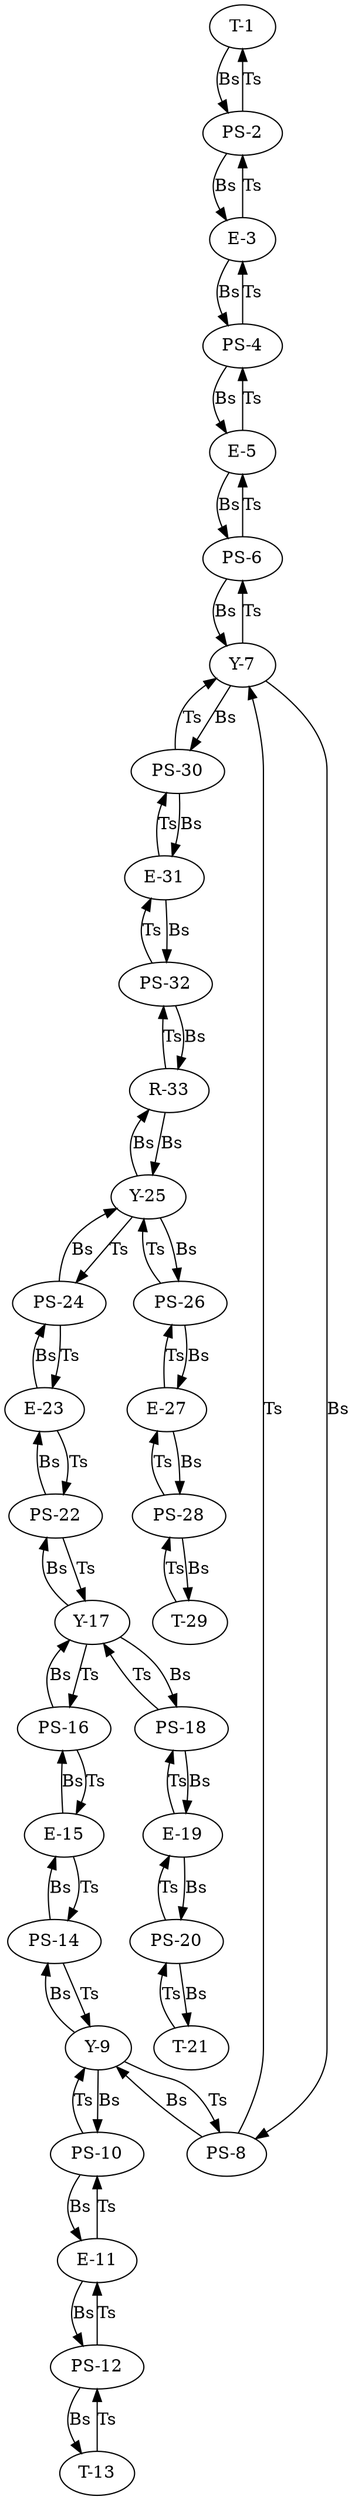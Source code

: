 digraph graphname {
"71eec0eb-965f-48a6-9f2c-63be21439a90" [label="T-1"]
"0995f905-4112-4067-a850-70b985a94e03" [label="E-3"]
"a154b8c7-d7c2-4db5-9255-e18850686a3a" [label="E-5"]
"221e73fe-f8d6-4393-8c32-0b45990256f8" [label="Y-7"]
"58a1c2b1-d90b-420e-9140-04f91b735ad2" [label="Y-9"]
"6e4c7cb1-9b6d-4f17-803b-e5efadb0335e" [label="E-11"]
"8eba1f47-3409-40de-823b-d0cb837268d1" [label="T-13"]
"1d2bbcb3-b73f-4472-bd23-1309c0bfcf73" [label="E-15"]
"ad031704-c43a-4f82-9363-0639d502c624" [label="Y-17"]
"a9df52d7-8a8c-4b95-9fd9-a5da127e769b" [label="E-19"]
"c873dc92-5490-44f7-a6b9-f8c443dd6840" [label="T-21"]
"86e27479-978d-46bb-b961-da8a46e90342" [label="E-23"]
"08b6b05d-07b2-4d40-b58f-42b9e4a1546f" [label="Y-25"]
"f141149a-dfae-4368-91d1-3ad5eafa358a" [label="E-27"]
"cf5b3eb4-293b-4161-b017-a3b4515ac17b" [label="T-29"]
"f408b2e4-cef1-41bc-9b9d-bb078c99fe10" [label="E-31"]
"892c7078-7779-46dc-8334-c38566b71733" [label="R-33"]
"6df949f8-9f40-4a04-bb2a-703d221d7e39" [label="PS-2"]
"5816a38a-e6c8-437b-8fa0-8ed891f43509" [label="PS-4"]
"8590f2ec-973a-457c-90cd-e4eeeb593405" [label="PS-6"]
"54987589-4186-488f-8511-656b95973293" [label="PS-8"]
"cd373956-5ecb-4bc5-b951-30a03a8725fb" [label="PS-30"]
"de6b10aa-314d-406c-a959-6d58562c6888" [label="PS-14"]
"c8b3536d-2140-4be7-8268-dfd804229455" [label="PS-10"]
"b01c9f27-952f-4629-8389-6d1335304cc3" [label="PS-12"]
"83cc3623-862c-4f51-8bab-cd12c491a6f3" [label="PS-16"]
"7cbf90ff-3c03-4371-87b4-9c6b8ca5a252" [label="PS-22"]
"c4345663-8b47-4590-acb9-dfe32671d5ce" [label="PS-18"]
"10cf8fd8-1e15-4d14-b3b6-5fdfe0709bee" [label="PS-20"]
"f307a036-d6db-47b0-bbc6-45caffea8ddb" [label="PS-24"]
"86477955-9c9c-4b4f-ad12-45da29a12036" [label="PS-26"]
"dd7bb029-8840-4d77-912a-3f4f4e3b189e" [label="PS-28"]
"51f3a500-24e8-417e-8de6-069e674758e5" [label="PS-32"]
"71eec0eb-965f-48a6-9f2c-63be21439a90" -> "6df949f8-9f40-4a04-bb2a-703d221d7e39" [label="Bs"]
"0995f905-4112-4067-a850-70b985a94e03" -> "6df949f8-9f40-4a04-bb2a-703d221d7e39" [label="Ts"]
"0995f905-4112-4067-a850-70b985a94e03" -> "5816a38a-e6c8-437b-8fa0-8ed891f43509" [label="Bs"]
"a154b8c7-d7c2-4db5-9255-e18850686a3a" -> "5816a38a-e6c8-437b-8fa0-8ed891f43509" [label="Ts"]
"a154b8c7-d7c2-4db5-9255-e18850686a3a" -> "8590f2ec-973a-457c-90cd-e4eeeb593405" [label="Bs"]
"221e73fe-f8d6-4393-8c32-0b45990256f8" -> "8590f2ec-973a-457c-90cd-e4eeeb593405" [label="Ts"]
"221e73fe-f8d6-4393-8c32-0b45990256f8" -> "54987589-4186-488f-8511-656b95973293" [label="Bs"]
"221e73fe-f8d6-4393-8c32-0b45990256f8" -> "cd373956-5ecb-4bc5-b951-30a03a8725fb" [label="Bs"]
"58a1c2b1-d90b-420e-9140-04f91b735ad2" -> "54987589-4186-488f-8511-656b95973293" [label="Ts"]
"58a1c2b1-d90b-420e-9140-04f91b735ad2" -> "de6b10aa-314d-406c-a959-6d58562c6888" [label="Bs"]
"58a1c2b1-d90b-420e-9140-04f91b735ad2" -> "c8b3536d-2140-4be7-8268-dfd804229455" [label="Bs"]
"6e4c7cb1-9b6d-4f17-803b-e5efadb0335e" -> "c8b3536d-2140-4be7-8268-dfd804229455" [label="Ts"]
"6e4c7cb1-9b6d-4f17-803b-e5efadb0335e" -> "b01c9f27-952f-4629-8389-6d1335304cc3" [label="Bs"]
"8eba1f47-3409-40de-823b-d0cb837268d1" -> "b01c9f27-952f-4629-8389-6d1335304cc3" [label="Ts"]
"1d2bbcb3-b73f-4472-bd23-1309c0bfcf73" -> "de6b10aa-314d-406c-a959-6d58562c6888" [label="Ts"]
"1d2bbcb3-b73f-4472-bd23-1309c0bfcf73" -> "83cc3623-862c-4f51-8bab-cd12c491a6f3" [label="Bs"]
"ad031704-c43a-4f82-9363-0639d502c624" -> "83cc3623-862c-4f51-8bab-cd12c491a6f3" [label="Ts"]
"ad031704-c43a-4f82-9363-0639d502c624" -> "7cbf90ff-3c03-4371-87b4-9c6b8ca5a252" [label="Bs"]
"ad031704-c43a-4f82-9363-0639d502c624" -> "c4345663-8b47-4590-acb9-dfe32671d5ce" [label="Bs"]
"a9df52d7-8a8c-4b95-9fd9-a5da127e769b" -> "c4345663-8b47-4590-acb9-dfe32671d5ce" [label="Ts"]
"a9df52d7-8a8c-4b95-9fd9-a5da127e769b" -> "10cf8fd8-1e15-4d14-b3b6-5fdfe0709bee" [label="Bs"]
"c873dc92-5490-44f7-a6b9-f8c443dd6840" -> "10cf8fd8-1e15-4d14-b3b6-5fdfe0709bee" [label="Ts"]
"86e27479-978d-46bb-b961-da8a46e90342" -> "7cbf90ff-3c03-4371-87b4-9c6b8ca5a252" [label="Ts"]
"86e27479-978d-46bb-b961-da8a46e90342" -> "f307a036-d6db-47b0-bbc6-45caffea8ddb" [label="Bs"]
"08b6b05d-07b2-4d40-b58f-42b9e4a1546f" -> "f307a036-d6db-47b0-bbc6-45caffea8ddb" [label="Ts"]
"08b6b05d-07b2-4d40-b58f-42b9e4a1546f" -> "86477955-9c9c-4b4f-ad12-45da29a12036" [label="Bs"]
"08b6b05d-07b2-4d40-b58f-42b9e4a1546f" -> "892c7078-7779-46dc-8334-c38566b71733" [label="Bs"]
"f141149a-dfae-4368-91d1-3ad5eafa358a" -> "86477955-9c9c-4b4f-ad12-45da29a12036" [label="Ts"]
"f141149a-dfae-4368-91d1-3ad5eafa358a" -> "dd7bb029-8840-4d77-912a-3f4f4e3b189e" [label="Bs"]
"cf5b3eb4-293b-4161-b017-a3b4515ac17b" -> "dd7bb029-8840-4d77-912a-3f4f4e3b189e" [label="Ts"]
"f408b2e4-cef1-41bc-9b9d-bb078c99fe10" -> "cd373956-5ecb-4bc5-b951-30a03a8725fb" [label="Ts"]
"f408b2e4-cef1-41bc-9b9d-bb078c99fe10" -> "51f3a500-24e8-417e-8de6-069e674758e5" [label="Bs"]
"892c7078-7779-46dc-8334-c38566b71733" -> "51f3a500-24e8-417e-8de6-069e674758e5" [label="Ts"]
"892c7078-7779-46dc-8334-c38566b71733" -> "08b6b05d-07b2-4d40-b58f-42b9e4a1546f" [label="Bs"]
"6df949f8-9f40-4a04-bb2a-703d221d7e39" -> "71eec0eb-965f-48a6-9f2c-63be21439a90" [label="Ts"]
"6df949f8-9f40-4a04-bb2a-703d221d7e39" -> "0995f905-4112-4067-a850-70b985a94e03" [label="Bs"]
"5816a38a-e6c8-437b-8fa0-8ed891f43509" -> "0995f905-4112-4067-a850-70b985a94e03" [label="Ts"]
"5816a38a-e6c8-437b-8fa0-8ed891f43509" -> "a154b8c7-d7c2-4db5-9255-e18850686a3a" [label="Bs"]
"8590f2ec-973a-457c-90cd-e4eeeb593405" -> "a154b8c7-d7c2-4db5-9255-e18850686a3a" [label="Ts"]
"8590f2ec-973a-457c-90cd-e4eeeb593405" -> "221e73fe-f8d6-4393-8c32-0b45990256f8" [label="Bs"]
"54987589-4186-488f-8511-656b95973293" -> "221e73fe-f8d6-4393-8c32-0b45990256f8" [label="Ts"]
"54987589-4186-488f-8511-656b95973293" -> "58a1c2b1-d90b-420e-9140-04f91b735ad2" [label="Bs"]
"cd373956-5ecb-4bc5-b951-30a03a8725fb" -> "221e73fe-f8d6-4393-8c32-0b45990256f8" [label="Ts"]
"cd373956-5ecb-4bc5-b951-30a03a8725fb" -> "f408b2e4-cef1-41bc-9b9d-bb078c99fe10" [label="Bs"]
"de6b10aa-314d-406c-a959-6d58562c6888" -> "58a1c2b1-d90b-420e-9140-04f91b735ad2" [label="Ts"]
"de6b10aa-314d-406c-a959-6d58562c6888" -> "1d2bbcb3-b73f-4472-bd23-1309c0bfcf73" [label="Bs"]
"c8b3536d-2140-4be7-8268-dfd804229455" -> "58a1c2b1-d90b-420e-9140-04f91b735ad2" [label="Ts"]
"c8b3536d-2140-4be7-8268-dfd804229455" -> "6e4c7cb1-9b6d-4f17-803b-e5efadb0335e" [label="Bs"]
"b01c9f27-952f-4629-8389-6d1335304cc3" -> "6e4c7cb1-9b6d-4f17-803b-e5efadb0335e" [label="Ts"]
"b01c9f27-952f-4629-8389-6d1335304cc3" -> "8eba1f47-3409-40de-823b-d0cb837268d1" [label="Bs"]
"83cc3623-862c-4f51-8bab-cd12c491a6f3" -> "1d2bbcb3-b73f-4472-bd23-1309c0bfcf73" [label="Ts"]
"83cc3623-862c-4f51-8bab-cd12c491a6f3" -> "ad031704-c43a-4f82-9363-0639d502c624" [label="Bs"]
"7cbf90ff-3c03-4371-87b4-9c6b8ca5a252" -> "ad031704-c43a-4f82-9363-0639d502c624" [label="Ts"]
"7cbf90ff-3c03-4371-87b4-9c6b8ca5a252" -> "86e27479-978d-46bb-b961-da8a46e90342" [label="Bs"]
"c4345663-8b47-4590-acb9-dfe32671d5ce" -> "ad031704-c43a-4f82-9363-0639d502c624" [label="Ts"]
"c4345663-8b47-4590-acb9-dfe32671d5ce" -> "a9df52d7-8a8c-4b95-9fd9-a5da127e769b" [label="Bs"]
"10cf8fd8-1e15-4d14-b3b6-5fdfe0709bee" -> "a9df52d7-8a8c-4b95-9fd9-a5da127e769b" [label="Ts"]
"10cf8fd8-1e15-4d14-b3b6-5fdfe0709bee" -> "c873dc92-5490-44f7-a6b9-f8c443dd6840" [label="Bs"]
"f307a036-d6db-47b0-bbc6-45caffea8ddb" -> "86e27479-978d-46bb-b961-da8a46e90342" [label="Ts"]
"f307a036-d6db-47b0-bbc6-45caffea8ddb" -> "08b6b05d-07b2-4d40-b58f-42b9e4a1546f" [label="Bs"]
"86477955-9c9c-4b4f-ad12-45da29a12036" -> "08b6b05d-07b2-4d40-b58f-42b9e4a1546f" [label="Ts"]
"86477955-9c9c-4b4f-ad12-45da29a12036" -> "f141149a-dfae-4368-91d1-3ad5eafa358a" [label="Bs"]
"dd7bb029-8840-4d77-912a-3f4f4e3b189e" -> "f141149a-dfae-4368-91d1-3ad5eafa358a" [label="Ts"]
"dd7bb029-8840-4d77-912a-3f4f4e3b189e" -> "cf5b3eb4-293b-4161-b017-a3b4515ac17b" [label="Bs"]
"51f3a500-24e8-417e-8de6-069e674758e5" -> "f408b2e4-cef1-41bc-9b9d-bb078c99fe10" [label="Ts"]
"51f3a500-24e8-417e-8de6-069e674758e5" -> "892c7078-7779-46dc-8334-c38566b71733" [label="Bs"]
}